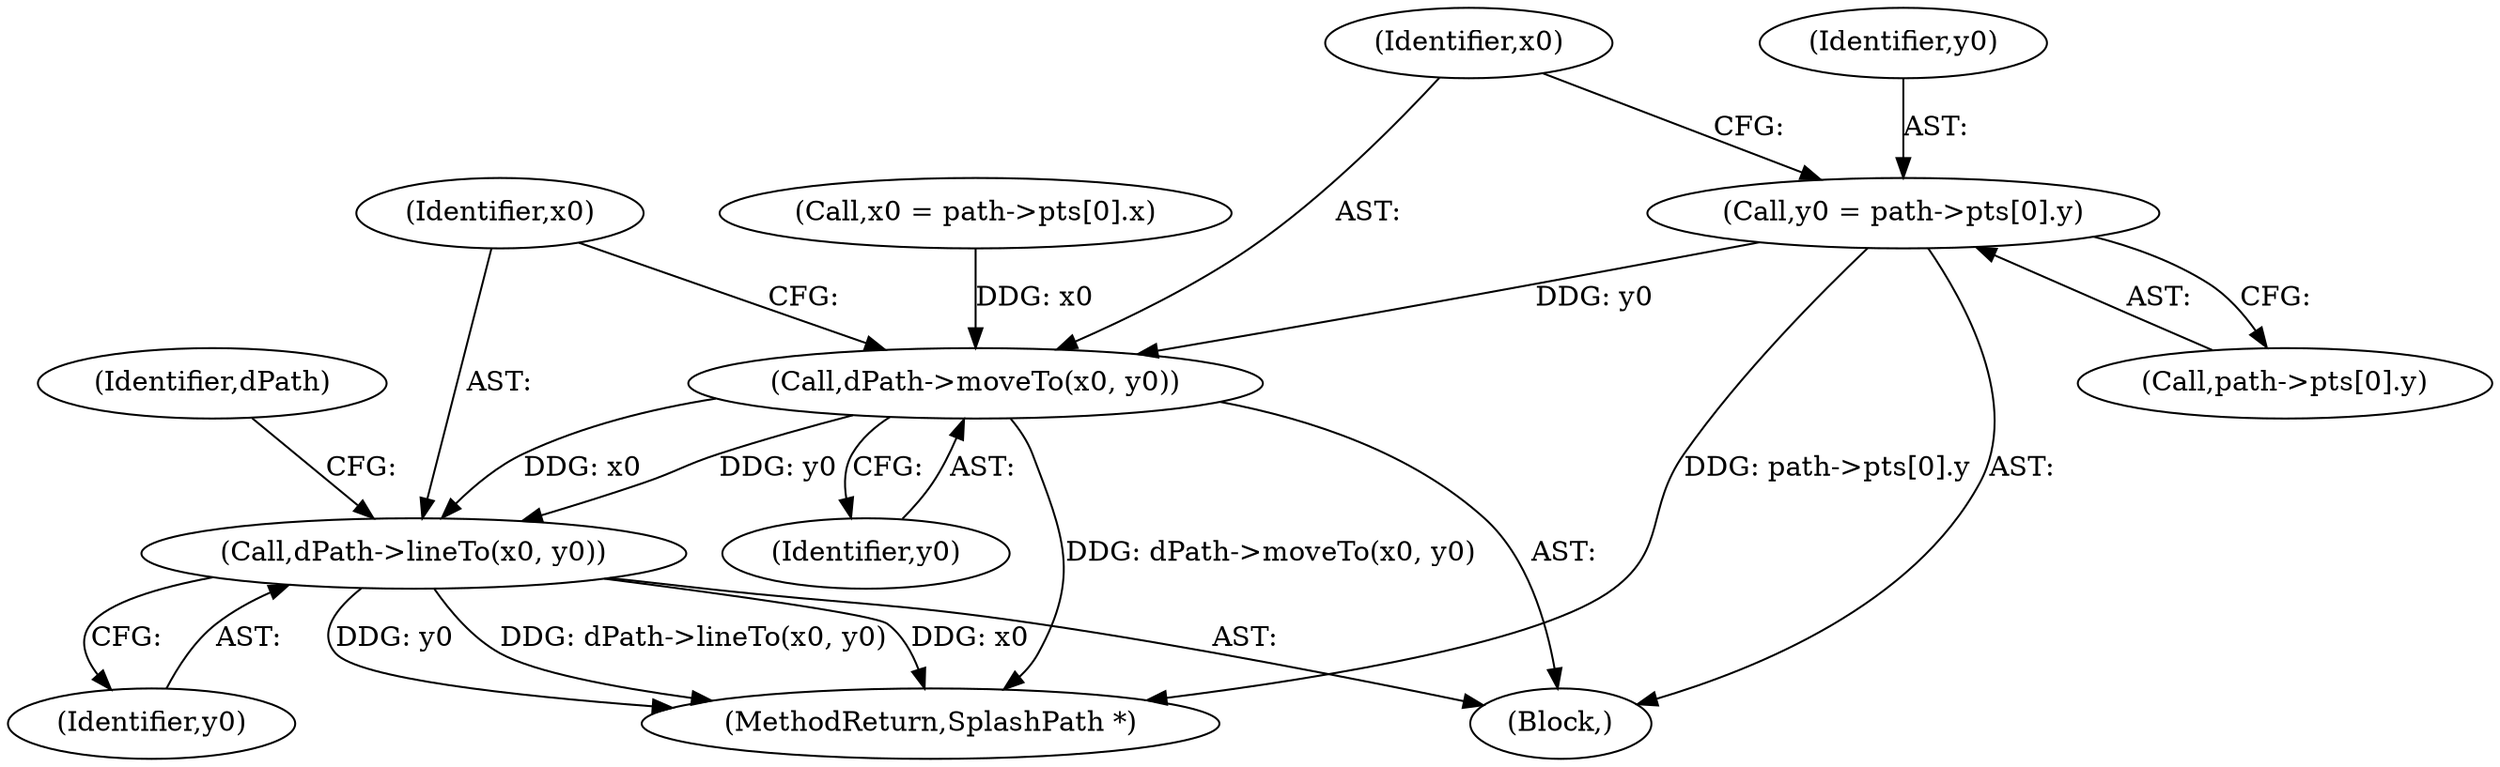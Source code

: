 digraph "0_poppler_8b6dc55e530b2f5ede6b9dfb64aafdd1d5836492@array" {
"1000522" [label="(Call,y0 = path->pts[0].y)"];
"1000531" [label="(Call,dPath->moveTo(x0, y0))"];
"1000534" [label="(Call,dPath->lineTo(x0, y0))"];
"1000536" [label="(Identifier,y0)"];
"1000539" [label="(MethodReturn,SplashPath *)"];
"1000538" [label="(Identifier,dPath)"];
"1000532" [label="(Identifier,x0)"];
"1000513" [label="(Call,x0 = path->pts[0].x)"];
"1000534" [label="(Call,dPath->lineTo(x0, y0))"];
"1000523" [label="(Identifier,y0)"];
"1000535" [label="(Identifier,x0)"];
"1000524" [label="(Call,path->pts[0].y)"];
"1000522" [label="(Call,y0 = path->pts[0].y)"];
"1000512" [label="(Block,)"];
"1000531" [label="(Call,dPath->moveTo(x0, y0))"];
"1000533" [label="(Identifier,y0)"];
"1000522" -> "1000512"  [label="AST: "];
"1000522" -> "1000524"  [label="CFG: "];
"1000523" -> "1000522"  [label="AST: "];
"1000524" -> "1000522"  [label="AST: "];
"1000532" -> "1000522"  [label="CFG: "];
"1000522" -> "1000539"  [label="DDG: path->pts[0].y"];
"1000522" -> "1000531"  [label="DDG: y0"];
"1000531" -> "1000512"  [label="AST: "];
"1000531" -> "1000533"  [label="CFG: "];
"1000532" -> "1000531"  [label="AST: "];
"1000533" -> "1000531"  [label="AST: "];
"1000535" -> "1000531"  [label="CFG: "];
"1000531" -> "1000539"  [label="DDG: dPath->moveTo(x0, y0)"];
"1000513" -> "1000531"  [label="DDG: x0"];
"1000531" -> "1000534"  [label="DDG: x0"];
"1000531" -> "1000534"  [label="DDG: y0"];
"1000534" -> "1000512"  [label="AST: "];
"1000534" -> "1000536"  [label="CFG: "];
"1000535" -> "1000534"  [label="AST: "];
"1000536" -> "1000534"  [label="AST: "];
"1000538" -> "1000534"  [label="CFG: "];
"1000534" -> "1000539"  [label="DDG: y0"];
"1000534" -> "1000539"  [label="DDG: dPath->lineTo(x0, y0)"];
"1000534" -> "1000539"  [label="DDG: x0"];
}
